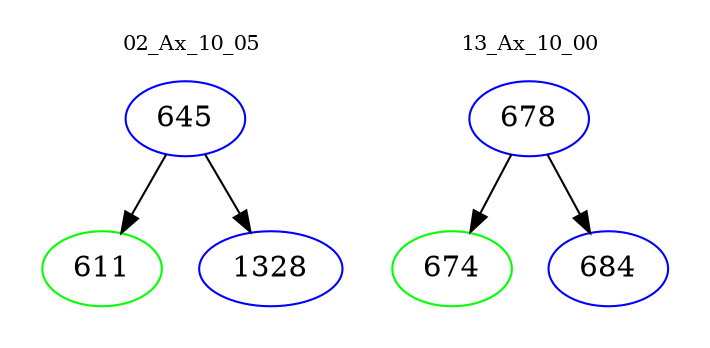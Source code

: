 digraph{
subgraph cluster_0 {
color = white
label = "02_Ax_10_05";
fontsize=10;
T0_645 [label="645", color="blue"]
T0_645 -> T0_611 [color="black"]
T0_611 [label="611", color="green"]
T0_645 -> T0_1328 [color="black"]
T0_1328 [label="1328", color="blue"]
}
subgraph cluster_1 {
color = white
label = "13_Ax_10_00";
fontsize=10;
T1_678 [label="678", color="blue"]
T1_678 -> T1_674 [color="black"]
T1_674 [label="674", color="green"]
T1_678 -> T1_684 [color="black"]
T1_684 [label="684", color="blue"]
}
}
